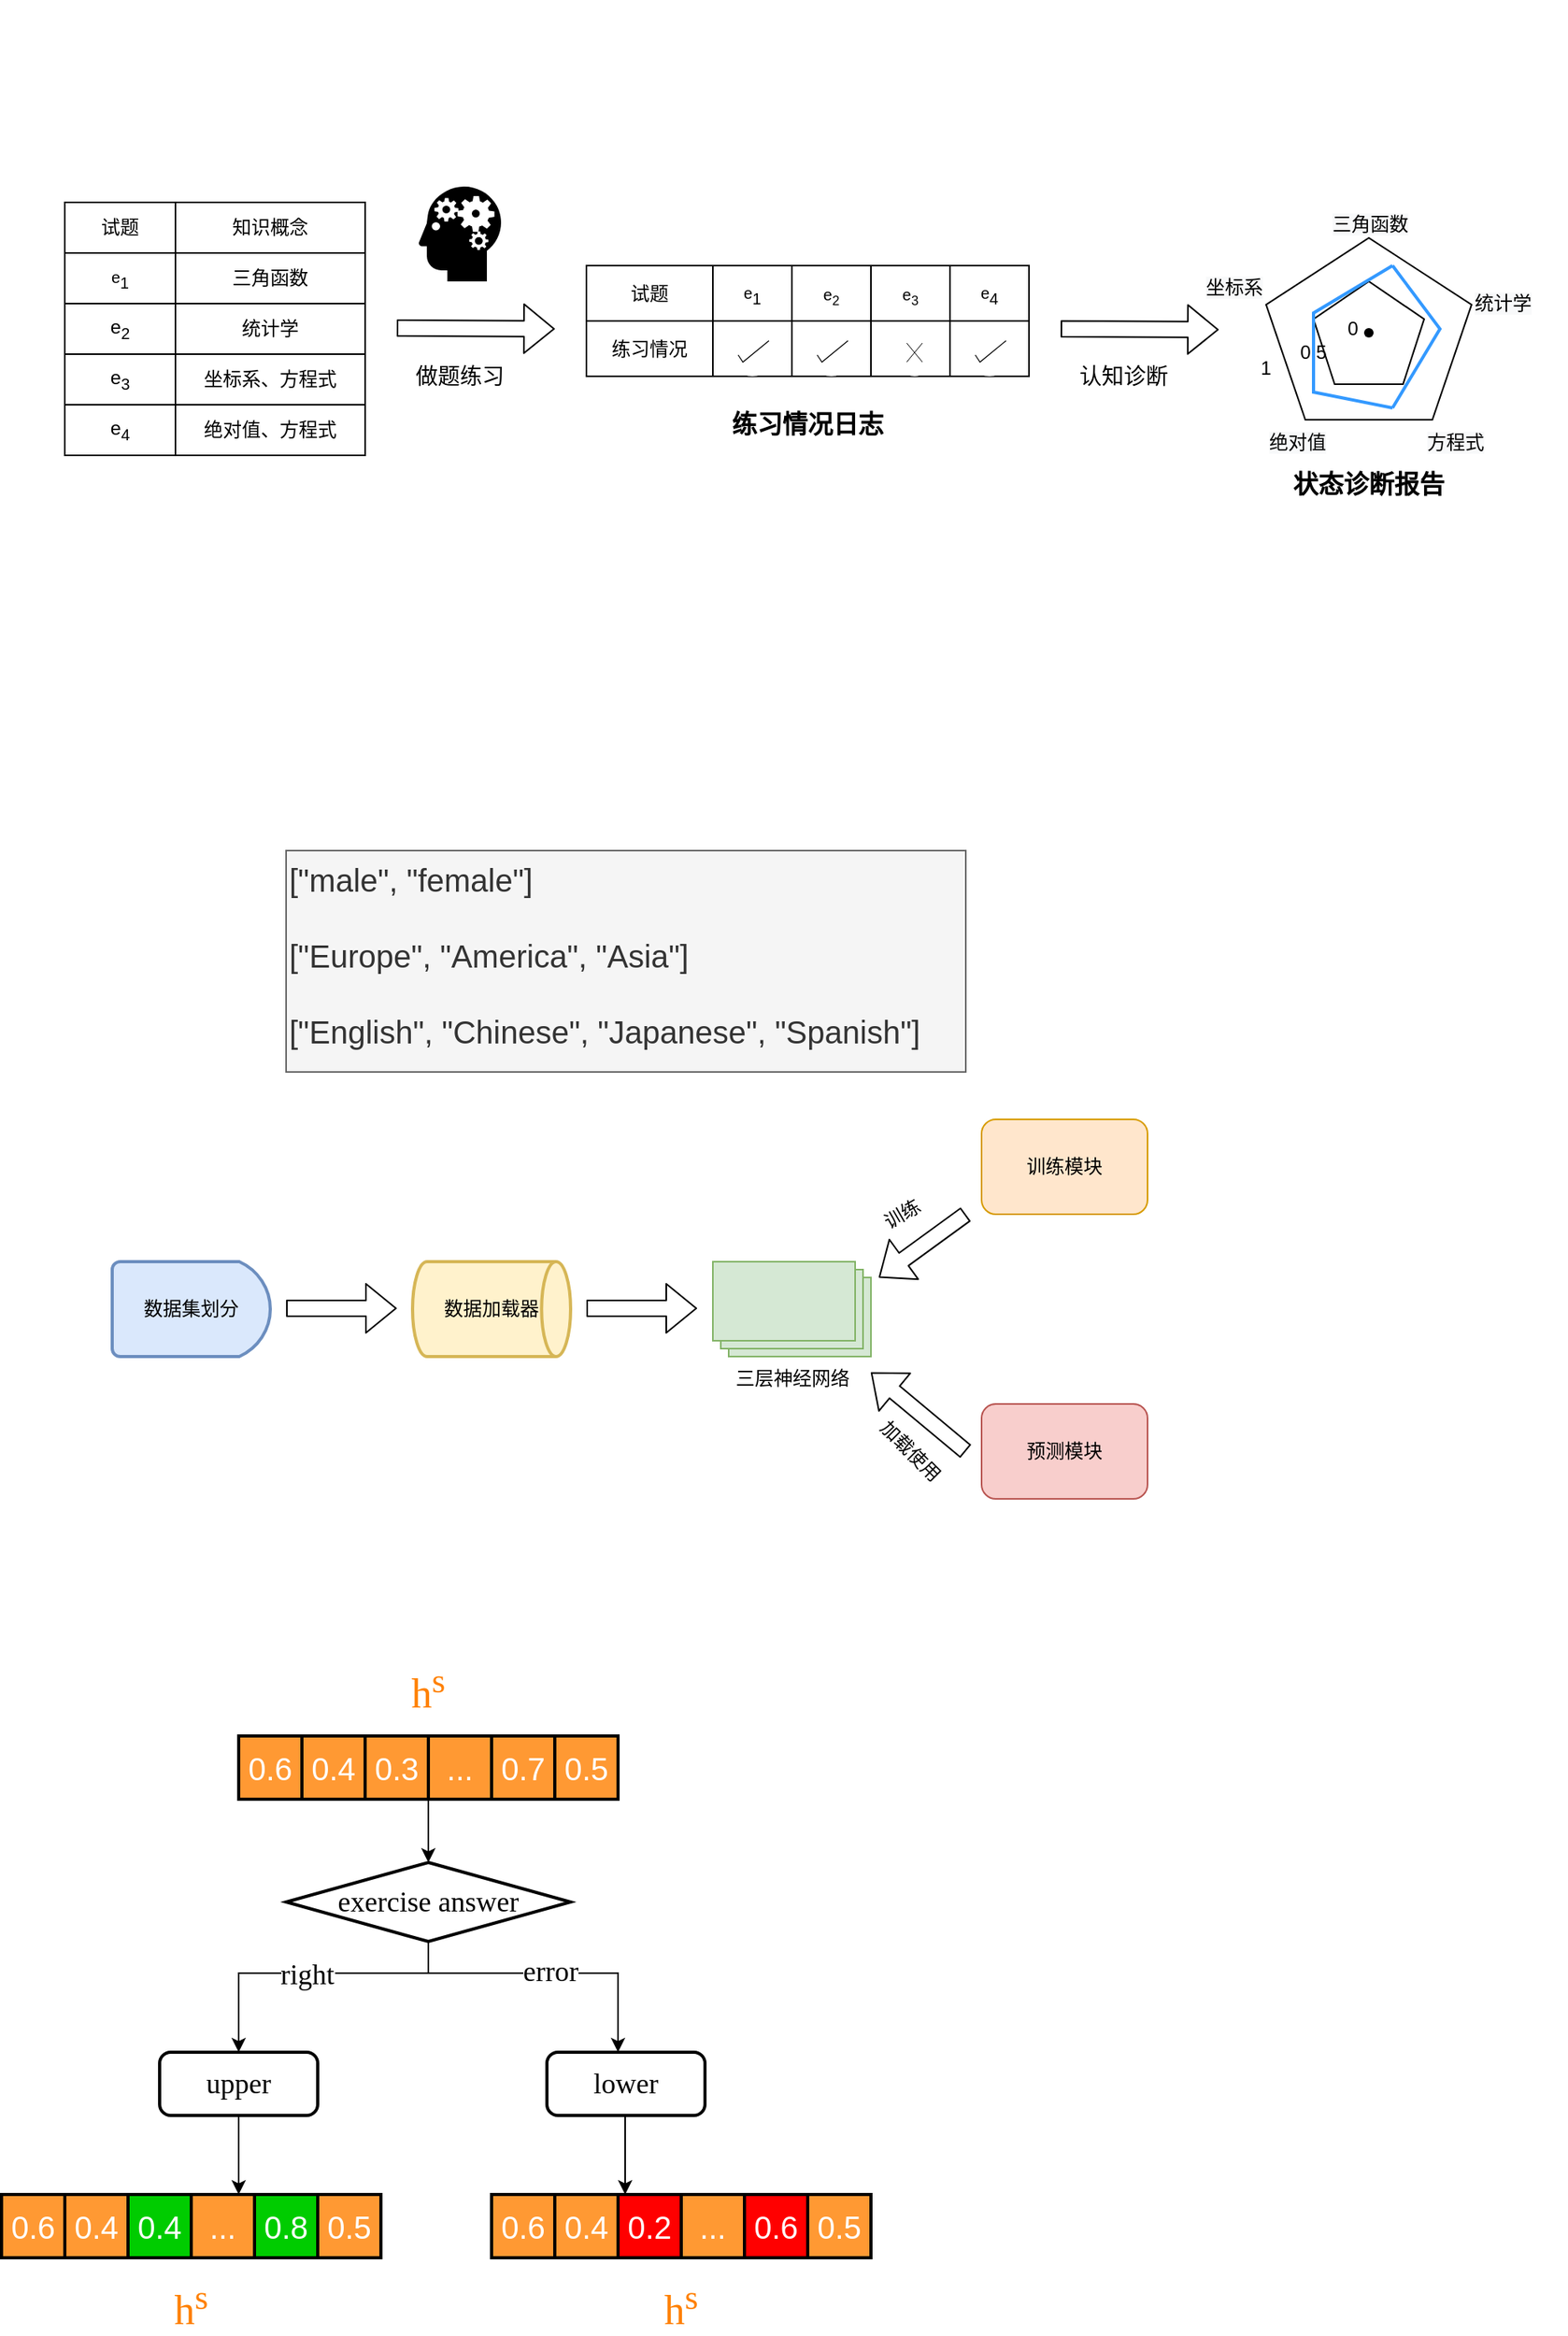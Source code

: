 <mxfile version="14.6.9" type="github">
  <diagram id="WIb8dC19WEZNupY6U4wO" name="Page-1">
    <mxGraphModel dx="1209" dy="749" grid="1" gridSize="10" guides="1" tooltips="1" connect="1" arrows="1" fold="1" page="1" pageScale="1" pageWidth="827" pageHeight="1169" math="0" shadow="0">
      <root>
        <mxCell id="0" />
        <mxCell id="1" parent="0" />
        <mxCell id="kRK_aA-54_VkBkXTAaHv-73" value="" style="whiteSpace=wrap;html=1;shape=mxgraph.basic.pentagon;strokeColor=#000000;fillColor=#FFFFFF;gradientColor=none;" parent="1" vertex="1">
          <mxGeometry x="850" y="412.5" width="130" height="115" as="geometry" />
        </mxCell>
        <mxCell id="kRK_aA-54_VkBkXTAaHv-6" value="" style="shape=table;html=1;whiteSpace=wrap;startSize=0;container=1;collapsible=0;childLayout=tableLayout;" parent="1" vertex="1">
          <mxGeometry x="90" y="390" width="190" height="160" as="geometry" />
        </mxCell>
        <mxCell id="kRK_aA-54_VkBkXTAaHv-7" value="" style="shape=partialRectangle;html=1;whiteSpace=wrap;collapsible=0;dropTarget=0;pointerEvents=0;fillColor=none;top=0;left=0;bottom=0;right=0;points=[[0,0.5],[1,0.5]];portConstraint=eastwest;" parent="kRK_aA-54_VkBkXTAaHv-6" vertex="1">
          <mxGeometry width="190" height="32" as="geometry" />
        </mxCell>
        <mxCell id="kRK_aA-54_VkBkXTAaHv-8" value="试题" style="shape=partialRectangle;html=1;whiteSpace=wrap;connectable=0;overflow=hidden;fillColor=none;top=0;left=0;bottom=0;right=0;" parent="kRK_aA-54_VkBkXTAaHv-7" vertex="1">
          <mxGeometry width="70" height="32" as="geometry" />
        </mxCell>
        <mxCell id="kRK_aA-54_VkBkXTAaHv-9" value="知识概念" style="shape=partialRectangle;html=1;whiteSpace=wrap;connectable=0;overflow=hidden;fillColor=none;top=0;left=0;bottom=0;right=0;" parent="kRK_aA-54_VkBkXTAaHv-7" vertex="1">
          <mxGeometry x="70" width="120" height="32" as="geometry" />
        </mxCell>
        <mxCell id="kRK_aA-54_VkBkXTAaHv-10" value="" style="shape=partialRectangle;html=1;whiteSpace=wrap;collapsible=0;dropTarget=0;pointerEvents=0;fillColor=none;top=0;left=0;bottom=0;right=0;points=[[0,0.5],[1,0.5]];portConstraint=eastwest;" parent="kRK_aA-54_VkBkXTAaHv-6" vertex="1">
          <mxGeometry y="32" width="190" height="32" as="geometry" />
        </mxCell>
        <mxCell id="kRK_aA-54_VkBkXTAaHv-11" value="&lt;span style=&quot;font-size: 10px&quot;&gt;e&lt;/span&gt;&lt;sub&gt;&lt;font style=&quot;font-size: 10px&quot;&gt;1&lt;/font&gt;&lt;/sub&gt;" style="shape=partialRectangle;html=1;whiteSpace=wrap;connectable=0;overflow=hidden;fillColor=none;top=0;left=0;bottom=0;right=0;" parent="kRK_aA-54_VkBkXTAaHv-10" vertex="1">
          <mxGeometry width="70" height="32" as="geometry" />
        </mxCell>
        <mxCell id="kRK_aA-54_VkBkXTAaHv-12" value="三角函数" style="shape=partialRectangle;html=1;whiteSpace=wrap;connectable=0;overflow=hidden;fillColor=none;top=0;left=0;bottom=0;right=0;" parent="kRK_aA-54_VkBkXTAaHv-10" vertex="1">
          <mxGeometry x="70" width="120" height="32" as="geometry" />
        </mxCell>
        <mxCell id="kRK_aA-54_VkBkXTAaHv-13" value="" style="shape=partialRectangle;html=1;whiteSpace=wrap;collapsible=0;dropTarget=0;pointerEvents=0;fillColor=none;top=0;left=0;bottom=0;right=0;points=[[0,0.5],[1,0.5]];portConstraint=eastwest;" parent="kRK_aA-54_VkBkXTAaHv-6" vertex="1">
          <mxGeometry y="64" width="190" height="32" as="geometry" />
        </mxCell>
        <mxCell id="kRK_aA-54_VkBkXTAaHv-14" value="e&lt;sub&gt;2&lt;/sub&gt;" style="shape=partialRectangle;html=1;whiteSpace=wrap;connectable=0;overflow=hidden;fillColor=none;top=0;left=0;bottom=0;right=0;" parent="kRK_aA-54_VkBkXTAaHv-13" vertex="1">
          <mxGeometry width="70" height="32" as="geometry" />
        </mxCell>
        <mxCell id="kRK_aA-54_VkBkXTAaHv-15" value="统计学" style="shape=partialRectangle;html=1;whiteSpace=wrap;connectable=0;overflow=hidden;fillColor=none;top=0;left=0;bottom=0;right=0;" parent="kRK_aA-54_VkBkXTAaHv-13" vertex="1">
          <mxGeometry x="70" width="120" height="32" as="geometry" />
        </mxCell>
        <mxCell id="kRK_aA-54_VkBkXTAaHv-16" value="" style="shape=partialRectangle;html=1;whiteSpace=wrap;collapsible=0;dropTarget=0;pointerEvents=0;fillColor=none;top=0;left=0;bottom=0;right=0;points=[[0,0.5],[1,0.5]];portConstraint=eastwest;" parent="kRK_aA-54_VkBkXTAaHv-6" vertex="1">
          <mxGeometry y="96" width="190" height="32" as="geometry" />
        </mxCell>
        <mxCell id="kRK_aA-54_VkBkXTAaHv-17" value="e&lt;sub&gt;3&lt;/sub&gt;" style="shape=partialRectangle;html=1;whiteSpace=wrap;connectable=0;overflow=hidden;fillColor=none;top=0;left=0;bottom=0;right=0;" parent="kRK_aA-54_VkBkXTAaHv-16" vertex="1">
          <mxGeometry width="70" height="32" as="geometry" />
        </mxCell>
        <mxCell id="kRK_aA-54_VkBkXTAaHv-18" value="坐标系、方程式" style="shape=partialRectangle;html=1;whiteSpace=wrap;connectable=0;overflow=hidden;fillColor=none;top=0;left=0;bottom=0;right=0;" parent="kRK_aA-54_VkBkXTAaHv-16" vertex="1">
          <mxGeometry x="70" width="120" height="32" as="geometry" />
        </mxCell>
        <mxCell id="kRK_aA-54_VkBkXTAaHv-19" value="" style="shape=partialRectangle;html=1;whiteSpace=wrap;collapsible=0;dropTarget=0;pointerEvents=0;fillColor=none;top=0;left=0;bottom=0;right=0;points=[[0,0.5],[1,0.5]];portConstraint=eastwest;" parent="kRK_aA-54_VkBkXTAaHv-6" vertex="1">
          <mxGeometry y="128" width="190" height="32" as="geometry" />
        </mxCell>
        <mxCell id="kRK_aA-54_VkBkXTAaHv-20" value="e&lt;sub&gt;4&lt;/sub&gt;" style="shape=partialRectangle;html=1;whiteSpace=wrap;connectable=0;overflow=hidden;fillColor=none;top=0;left=0;bottom=0;right=0;" parent="kRK_aA-54_VkBkXTAaHv-19" vertex="1">
          <mxGeometry width="70" height="32" as="geometry" />
        </mxCell>
        <mxCell id="kRK_aA-54_VkBkXTAaHv-21" value="绝对值、方程式" style="shape=partialRectangle;html=1;whiteSpace=wrap;connectable=0;overflow=hidden;fillColor=none;top=0;left=0;bottom=0;right=0;" parent="kRK_aA-54_VkBkXTAaHv-19" vertex="1">
          <mxGeometry x="70" width="120" height="32" as="geometry" />
        </mxCell>
        <mxCell id="kRK_aA-54_VkBkXTAaHv-45" value="" style="shape=flexArrow;endArrow=classic;html=1;" parent="1" edge="1">
          <mxGeometry width="50" height="50" relative="1" as="geometry">
            <mxPoint x="300" y="469.5" as="sourcePoint" />
            <mxPoint x="400" y="470" as="targetPoint" />
          </mxGeometry>
        </mxCell>
        <mxCell id="kRK_aA-54_VkBkXTAaHv-46" value="&lt;font style=&quot;font-size: 14px&quot;&gt;做题练习&lt;/font&gt;" style="text;html=1;strokeColor=none;fillColor=none;align=center;verticalAlign=middle;whiteSpace=wrap;rounded=0;" parent="1" vertex="1">
          <mxGeometry x="310" y="490" width="60" height="20" as="geometry" />
        </mxCell>
        <mxCell id="kRK_aA-54_VkBkXTAaHv-47" value="" style="shape=table;html=1;whiteSpace=wrap;startSize=0;container=1;collapsible=0;childLayout=tableLayout;" parent="1" vertex="1">
          <mxGeometry x="420" y="430" width="280" height="70" as="geometry" />
        </mxCell>
        <mxCell id="kRK_aA-54_VkBkXTAaHv-48" value="" style="shape=partialRectangle;html=1;whiteSpace=wrap;collapsible=0;dropTarget=0;pointerEvents=0;fillColor=none;top=0;left=0;bottom=0;right=0;points=[[0,0.5],[1,0.5]];portConstraint=eastwest;" parent="kRK_aA-54_VkBkXTAaHv-47" vertex="1">
          <mxGeometry width="280" height="35" as="geometry" />
        </mxCell>
        <mxCell id="kRK_aA-54_VkBkXTAaHv-49" value="试题" style="shape=partialRectangle;html=1;whiteSpace=wrap;connectable=0;overflow=hidden;fillColor=none;top=0;left=0;bottom=0;right=0;" parent="kRK_aA-54_VkBkXTAaHv-48" vertex="1">
          <mxGeometry width="80" height="35" as="geometry" />
        </mxCell>
        <mxCell id="kRK_aA-54_VkBkXTAaHv-50" value="&lt;span style=&quot;font-size: 10px&quot;&gt;e&lt;/span&gt;&lt;sub&gt;1&lt;/sub&gt;" style="shape=partialRectangle;html=1;whiteSpace=wrap;connectable=0;overflow=hidden;fillColor=none;top=0;left=0;bottom=0;right=0;" parent="kRK_aA-54_VkBkXTAaHv-48" vertex="1">
          <mxGeometry x="80" width="50" height="35" as="geometry" />
        </mxCell>
        <mxCell id="kRK_aA-54_VkBkXTAaHv-51" value="&lt;span style=&quot;font-size: 10px&quot;&gt;e&lt;sub&gt;2&lt;/sub&gt;&lt;/span&gt;" style="shape=partialRectangle;html=1;whiteSpace=wrap;connectable=0;overflow=hidden;fillColor=none;top=0;left=0;bottom=0;right=0;" parent="kRK_aA-54_VkBkXTAaHv-48" vertex="1">
          <mxGeometry x="130" width="50" height="35" as="geometry" />
        </mxCell>
        <mxCell id="kRK_aA-54_VkBkXTAaHv-52" value="&lt;span style=&quot;font-size: 10px&quot;&gt;e&lt;sub&gt;3&lt;/sub&gt;&lt;/span&gt;" style="shape=partialRectangle;html=1;whiteSpace=wrap;connectable=0;overflow=hidden;fillColor=none;top=0;left=0;bottom=0;right=0;" parent="kRK_aA-54_VkBkXTAaHv-48" vertex="1">
          <mxGeometry x="180" width="50" height="35" as="geometry" />
        </mxCell>
        <mxCell id="kRK_aA-54_VkBkXTAaHv-53" value="&lt;span style=&quot;font-size: 10px&quot;&gt;e&lt;/span&gt;&lt;sub&gt;4&lt;/sub&gt;" style="shape=partialRectangle;html=1;whiteSpace=wrap;connectable=0;overflow=hidden;fillColor=none;top=0;left=0;bottom=0;right=0;" parent="kRK_aA-54_VkBkXTAaHv-48" vertex="1">
          <mxGeometry x="230" width="50" height="35" as="geometry" />
        </mxCell>
        <mxCell id="kRK_aA-54_VkBkXTAaHv-54" value="" style="shape=partialRectangle;html=1;whiteSpace=wrap;collapsible=0;dropTarget=0;pointerEvents=0;fillColor=none;top=0;left=0;bottom=0;right=0;points=[[0,0.5],[1,0.5]];portConstraint=eastwest;" parent="kRK_aA-54_VkBkXTAaHv-47" vertex="1">
          <mxGeometry y="35" width="280" height="35" as="geometry" />
        </mxCell>
        <mxCell id="kRK_aA-54_VkBkXTAaHv-55" value="练习情况" style="shape=partialRectangle;html=1;whiteSpace=wrap;connectable=0;overflow=hidden;fillColor=none;top=0;left=0;bottom=0;right=0;" parent="kRK_aA-54_VkBkXTAaHv-54" vertex="1">
          <mxGeometry width="80" height="35" as="geometry" />
        </mxCell>
        <mxCell id="kRK_aA-54_VkBkXTAaHv-56" value="" style="shape=partialRectangle;html=1;whiteSpace=wrap;connectable=0;overflow=hidden;fillColor=none;top=0;left=0;bottom=0;right=0;" parent="kRK_aA-54_VkBkXTAaHv-54" vertex="1">
          <mxGeometry x="80" width="50" height="35" as="geometry" />
        </mxCell>
        <mxCell id="kRK_aA-54_VkBkXTAaHv-57" value="" style="shape=partialRectangle;html=1;whiteSpace=wrap;connectable=0;overflow=hidden;fillColor=none;top=0;left=0;bottom=0;right=0;" parent="kRK_aA-54_VkBkXTAaHv-54" vertex="1">
          <mxGeometry x="130" width="50" height="35" as="geometry" />
        </mxCell>
        <mxCell id="kRK_aA-54_VkBkXTAaHv-58" value="" style="shape=partialRectangle;html=1;whiteSpace=wrap;connectable=0;overflow=hidden;fillColor=none;top=0;left=0;bottom=0;right=0;" parent="kRK_aA-54_VkBkXTAaHv-54" vertex="1">
          <mxGeometry x="180" width="50" height="35" as="geometry" />
        </mxCell>
        <mxCell id="kRK_aA-54_VkBkXTAaHv-59" value="" style="shape=partialRectangle;html=1;whiteSpace=wrap;connectable=0;overflow=hidden;fillColor=none;top=0;left=0;bottom=0;right=0;" parent="kRK_aA-54_VkBkXTAaHv-54" vertex="1">
          <mxGeometry x="230" width="50" height="35" as="geometry" />
        </mxCell>
        <mxCell id="kRK_aA-54_VkBkXTAaHv-62" value="" style="shape=mxgraph.signs.healthcare.mental_health;html=1;pointerEvents=1;fillColor=#000000;strokeColor=none;verticalLabelPosition=bottom;verticalAlign=top;align=center;" parent="1" vertex="1">
          <mxGeometry x="314" y="380" width="52" height="60" as="geometry" />
        </mxCell>
        <mxCell id="kRK_aA-54_VkBkXTAaHv-65" value="" style="html=1;verticalLabelPosition=bottom;labelBackgroundColor=#ffffff;verticalAlign=top;shadow=0;dashed=0;strokeWidth=2;shape=mxgraph.ios7.misc.select;fillColor=#FFFFFF;" parent="1" vertex="1">
          <mxGeometry x="510" y="470" width="30" height="30" as="geometry" />
        </mxCell>
        <mxCell id="kRK_aA-54_VkBkXTAaHv-66" value="" style="html=1;verticalLabelPosition=bottom;labelBackgroundColor=#ffffff;verticalAlign=top;shadow=0;dashed=0;strokeWidth=2;shape=mxgraph.ios7.misc.remove;" parent="1" vertex="1">
          <mxGeometry x="610" y="470" width="30" height="30" as="geometry" />
        </mxCell>
        <mxCell id="kRK_aA-54_VkBkXTAaHv-67" value="" style="html=1;verticalLabelPosition=bottom;labelBackgroundColor=#ffffff;verticalAlign=top;shadow=0;dashed=0;strokeWidth=2;shape=mxgraph.ios7.misc.select;fillColor=#FFFFFF;" parent="1" vertex="1">
          <mxGeometry x="560" y="470" width="30" height="30" as="geometry" />
        </mxCell>
        <mxCell id="kRK_aA-54_VkBkXTAaHv-68" value="" style="html=1;verticalLabelPosition=bottom;labelBackgroundColor=#ffffff;verticalAlign=top;shadow=0;dashed=0;strokeWidth=2;shape=mxgraph.ios7.misc.select;fillColor=#FFFFFF;" parent="1" vertex="1">
          <mxGeometry x="660" y="470" width="30" height="30" as="geometry" />
        </mxCell>
        <mxCell id="kRK_aA-54_VkBkXTAaHv-69" value="&lt;font style=&quot;font-size: 16px&quot;&gt;&lt;b&gt;练习情况日志&lt;br&gt;&lt;/b&gt;&lt;/font&gt;" style="text;html=1;strokeColor=none;fillColor=none;align=center;verticalAlign=middle;whiteSpace=wrap;rounded=0;" parent="1" vertex="1">
          <mxGeometry x="510" y="520" width="100" height="20" as="geometry" />
        </mxCell>
        <mxCell id="kRK_aA-54_VkBkXTAaHv-70" value="" style="shape=flexArrow;endArrow=classic;html=1;" parent="1" edge="1">
          <mxGeometry width="50" height="50" relative="1" as="geometry">
            <mxPoint x="720" y="470" as="sourcePoint" />
            <mxPoint x="820" y="470.5" as="targetPoint" />
          </mxGeometry>
        </mxCell>
        <mxCell id="kRK_aA-54_VkBkXTAaHv-71" value="&lt;font style=&quot;font-size: 14px&quot;&gt;认知诊断&lt;/font&gt;" style="text;html=1;strokeColor=none;fillColor=none;align=center;verticalAlign=middle;whiteSpace=wrap;rounded=0;" parent="1" vertex="1">
          <mxGeometry x="730" y="490" width="60" height="20" as="geometry" />
        </mxCell>
        <mxCell id="kRK_aA-54_VkBkXTAaHv-74" value="&lt;span style=&quot;color: rgb(0, 0, 0); font-family: helvetica; font-size: 12px; font-style: normal; font-weight: 400; letter-spacing: normal; text-align: center; text-indent: 0px; text-transform: none; word-spacing: 0px; background-color: rgb(248, 249, 250); display: inline; float: none;&quot;&gt;三角函数&lt;/span&gt;" style="text;whiteSpace=wrap;html=1;" parent="1" vertex="1">
          <mxGeometry x="890" y="390" width="50" height="20" as="geometry" />
        </mxCell>
        <mxCell id="kRK_aA-54_VkBkXTAaHv-75" value="&lt;span style=&quot;color: rgb(0, 0, 0); font-family: helvetica; font-size: 12px; font-style: normal; font-weight: 400; letter-spacing: normal; text-align: center; text-indent: 0px; text-transform: none; word-spacing: 0px; background-color: rgb(248, 249, 250); display: inline; float: none;&quot;&gt;统计学&lt;/span&gt;" style="text;whiteSpace=wrap;html=1;" parent="1" vertex="1">
          <mxGeometry x="980" y="440" width="60" height="30" as="geometry" />
        </mxCell>
        <mxCell id="kRK_aA-54_VkBkXTAaHv-76" value="&lt;span style=&quot;color: rgb(0, 0, 0); font-family: helvetica; font-size: 12px; font-style: normal; font-weight: 400; letter-spacing: normal; text-align: center; text-indent: 0px; text-transform: none; word-spacing: 0px; background-color: rgb(248, 249, 250); display: inline; float: none;&quot;&gt;方程式&lt;/span&gt;" style="text;whiteSpace=wrap;html=1;" parent="1" vertex="1">
          <mxGeometry x="950" y="527.5" width="60" height="30" as="geometry" />
        </mxCell>
        <mxCell id="kRK_aA-54_VkBkXTAaHv-77" value="&lt;span style=&quot;color: rgb(0, 0, 0); font-family: helvetica; font-size: 12px; font-style: normal; font-weight: 400; letter-spacing: normal; text-align: center; text-indent: 0px; text-transform: none; word-spacing: 0px; background-color: rgb(248, 249, 250); display: inline; float: none;&quot;&gt;绝对值&lt;/span&gt;" style="text;whiteSpace=wrap;html=1;" parent="1" vertex="1">
          <mxGeometry x="850" y="527.5" width="60" height="30" as="geometry" />
        </mxCell>
        <mxCell id="kRK_aA-54_VkBkXTAaHv-78" value="&lt;span style=&quot;color: rgb(0, 0, 0); font-family: helvetica; font-size: 12px; font-style: normal; font-weight: 400; letter-spacing: normal; text-align: center; text-indent: 0px; text-transform: none; word-spacing: 0px; background-color: rgb(248, 249, 250); display: inline; float: none;&quot;&gt;坐标系&lt;/span&gt;" style="text;whiteSpace=wrap;html=1;" parent="1" vertex="1">
          <mxGeometry x="810" y="430" width="60" height="30" as="geometry" />
        </mxCell>
        <mxCell id="kRK_aA-54_VkBkXTAaHv-80" value="" style="whiteSpace=wrap;html=1;shape=mxgraph.basic.pentagon;strokeColor=#000000;fillColor=#FFFFFF;gradientColor=none;" parent="1" vertex="1">
          <mxGeometry x="880" y="440" width="70" height="65" as="geometry" />
        </mxCell>
        <mxCell id="kRK_aA-54_VkBkXTAaHv-81" value="0" style="text;html=1;strokeColor=none;fillColor=none;align=center;verticalAlign=middle;whiteSpace=wrap;rounded=0;" parent="1" vertex="1">
          <mxGeometry x="895" y="460" width="20" height="20" as="geometry" />
        </mxCell>
        <mxCell id="kRK_aA-54_VkBkXTAaHv-83" value="" style="shape=waypoint;sketch=0;size=6;pointerEvents=1;points=[];fillColor=none;resizable=0;rotatable=0;perimeter=centerPerimeter;snapToPoint=1;strokeColor=#000000;" parent="1" vertex="1">
          <mxGeometry x="895" y="452.5" width="40" height="40" as="geometry" />
        </mxCell>
        <mxCell id="kRK_aA-54_VkBkXTAaHv-84" value="0.5" style="text;html=1;strokeColor=none;fillColor=none;align=center;verticalAlign=middle;whiteSpace=wrap;rounded=0;" parent="1" vertex="1">
          <mxGeometry x="870" y="475" width="20" height="20" as="geometry" />
        </mxCell>
        <mxCell id="kRK_aA-54_VkBkXTAaHv-85" value="1" style="text;html=1;strokeColor=none;fillColor=none;align=center;verticalAlign=middle;whiteSpace=wrap;rounded=0;" parent="1" vertex="1">
          <mxGeometry x="840" y="485" width="20" height="20" as="geometry" />
        </mxCell>
        <mxCell id="kRK_aA-54_VkBkXTAaHv-92" style="rounded=0;orthogonalLoop=1;jettySize=auto;html=1;endArrow=none;endFill=0;strokeColor=#3399FF;strokeWidth=2;" parent="1" edge="1">
          <mxGeometry relative="1" as="geometry">
            <mxPoint x="930" y="430" as="targetPoint" />
            <mxPoint x="930" y="520" as="sourcePoint" />
            <Array as="points">
              <mxPoint x="960" y="470" />
            </Array>
          </mxGeometry>
        </mxCell>
        <mxCell id="kRK_aA-54_VkBkXTAaHv-90" style="edgeStyle=none;rounded=0;orthogonalLoop=1;jettySize=auto;html=1;exitX=1;exitY=1;exitDx=0;exitDy=0;" parent="1" edge="1">
          <mxGeometry relative="1" as="geometry">
            <mxPoint x="580" y="270" as="sourcePoint" />
            <mxPoint x="580" y="270" as="targetPoint" />
          </mxGeometry>
        </mxCell>
        <mxCell id="kRK_aA-54_VkBkXTAaHv-91" style="edgeStyle=none;rounded=0;orthogonalLoop=1;jettySize=auto;html=1;endArrow=none;endFill=0;strokeColor=#3399FF;strokeWidth=2;" parent="1" edge="1">
          <mxGeometry relative="1" as="geometry">
            <mxPoint x="930" y="520" as="sourcePoint" />
            <mxPoint x="930" y="430" as="targetPoint" />
            <Array as="points">
              <mxPoint x="880" y="510" />
              <mxPoint x="880" y="460" />
            </Array>
          </mxGeometry>
        </mxCell>
        <mxCell id="kRK_aA-54_VkBkXTAaHv-93" value="&lt;span style=&quot;font-size: 16px&quot;&gt;&lt;b&gt;状态诊断报告&lt;/b&gt;&lt;br&gt;&lt;/span&gt;" style="text;html=1;strokeColor=none;fillColor=none;align=center;verticalAlign=middle;whiteSpace=wrap;rounded=0;" parent="1" vertex="1">
          <mxGeometry x="865" y="557.5" width="100" height="20" as="geometry" />
        </mxCell>
        <mxCell id="kRK_aA-54_VkBkXTAaHv-94" value="&lt;font style=&quot;font-size: 20px&quot;&gt;[&quot;male&quot;, &quot;female&quot;]&lt;br&gt;&lt;br&gt;[&quot;Europe&quot;, &quot;America&quot;, &quot;Asia&quot;]&lt;br&gt;&lt;br&gt;[&quot;English&quot;, &quot;Chinese&quot;, &quot;Japanese&quot;, &quot;Spanish&quot;]&lt;/font&gt;" style="text;whiteSpace=wrap;html=1;fillColor=#f5f5f5;strokeColor=#666666;fontColor=#333333;" parent="1" vertex="1">
          <mxGeometry x="230" y="800" width="430" height="140" as="geometry" />
        </mxCell>
        <mxCell id="xwYrb8Y9w_a-tpGAEw4C-5" value="数据集划分" style="strokeWidth=2;html=1;shape=mxgraph.flowchart.delay;whiteSpace=wrap;fillColor=#dae8fc;strokeColor=#6c8ebf;" parent="1" vertex="1">
          <mxGeometry x="120" y="1060" width="100" height="60" as="geometry" />
        </mxCell>
        <mxCell id="xwYrb8Y9w_a-tpGAEw4C-6" value="数据加载器" style="strokeWidth=2;html=1;shape=mxgraph.flowchart.direct_data;whiteSpace=wrap;fillColor=#fff2cc;strokeColor=#d6b656;" parent="1" vertex="1">
          <mxGeometry x="310" y="1060" width="100" height="60" as="geometry" />
        </mxCell>
        <mxCell id="xwYrb8Y9w_a-tpGAEw4C-7" value="" style="shape=flexArrow;endArrow=classic;html=1;" parent="1" edge="1">
          <mxGeometry width="50" height="50" relative="1" as="geometry">
            <mxPoint x="230" y="1089.5" as="sourcePoint" />
            <mxPoint x="300" y="1089.5" as="targetPoint" />
          </mxGeometry>
        </mxCell>
        <mxCell id="xwYrb8Y9w_a-tpGAEw4C-8" value="三层神经网络" style="verticalLabelPosition=bottom;verticalAlign=top;html=1;shape=mxgraph.basic.layered_rect;dx=10;outlineConnect=0;fillColor=#d5e8d4;strokeColor=#82b366;" parent="1" vertex="1">
          <mxGeometry x="500" y="1060" width="100" height="60" as="geometry" />
        </mxCell>
        <mxCell id="xwYrb8Y9w_a-tpGAEw4C-9" value="训练模块" style="rounded=1;whiteSpace=wrap;html=1;fillColor=#ffe6cc;strokeColor=#d79b00;" parent="1" vertex="1">
          <mxGeometry x="670" y="970" width="105" height="60" as="geometry" />
        </mxCell>
        <mxCell id="xwYrb8Y9w_a-tpGAEw4C-10" value="预测模块" style="rounded=1;whiteSpace=wrap;html=1;fillColor=#f8cecc;strokeColor=#b85450;" parent="1" vertex="1">
          <mxGeometry x="670" y="1150" width="105" height="60" as="geometry" />
        </mxCell>
        <mxCell id="xwYrb8Y9w_a-tpGAEw4C-12" value="" style="shape=flexArrow;endArrow=classic;html=1;" parent="1" edge="1">
          <mxGeometry width="50" height="50" relative="1" as="geometry">
            <mxPoint x="420" y="1089.5" as="sourcePoint" />
            <mxPoint x="490" y="1089.5" as="targetPoint" />
          </mxGeometry>
        </mxCell>
        <mxCell id="xwYrb8Y9w_a-tpGAEw4C-15" value="" style="shape=flexArrow;endArrow=classic;html=1;" parent="1" edge="1">
          <mxGeometry width="50" height="50" relative="1" as="geometry">
            <mxPoint x="660" y="1030" as="sourcePoint" />
            <mxPoint x="605" y="1070" as="targetPoint" />
          </mxGeometry>
        </mxCell>
        <mxCell id="xwYrb8Y9w_a-tpGAEw4C-16" value="" style="shape=flexArrow;endArrow=classic;html=1;" parent="1" edge="1">
          <mxGeometry width="50" height="50" relative="1" as="geometry">
            <mxPoint x="660" y="1180" as="sourcePoint" />
            <mxPoint x="600" y="1130" as="targetPoint" />
          </mxGeometry>
        </mxCell>
        <mxCell id="xwYrb8Y9w_a-tpGAEw4C-17" value="训练" style="text;html=1;strokeColor=none;fillColor=none;align=center;verticalAlign=middle;whiteSpace=wrap;rounded=0;rotation=-30;" parent="1" vertex="1">
          <mxGeometry x="600" y="1020" width="40" height="20" as="geometry" />
        </mxCell>
        <mxCell id="xwYrb8Y9w_a-tpGAEw4C-18" value="加载使用" style="text;html=1;strokeColor=none;fillColor=none;align=center;verticalAlign=middle;whiteSpace=wrap;rounded=0;rotation=45;" parent="1" vertex="1">
          <mxGeometry x="600" y="1170" width="50" height="20" as="geometry" />
        </mxCell>
        <mxCell id="3f8aghjsoHUJEWLm3xO_-17" value="" style="shape=table;html=1;whiteSpace=wrap;startSize=0;container=1;collapsible=0;childLayout=tableLayout;fillColor=#FF9933;strokeWidth=2;" vertex="1" parent="1">
          <mxGeometry x="200" y="1360" width="40" height="40" as="geometry" />
        </mxCell>
        <mxCell id="3f8aghjsoHUJEWLm3xO_-18" value="" style="shape=partialRectangle;html=1;whiteSpace=wrap;collapsible=0;dropTarget=0;pointerEvents=0;fillColor=none;top=0;left=0;bottom=0;right=0;points=[[0,0.5],[1,0.5]];portConstraint=eastwest;" vertex="1" parent="3f8aghjsoHUJEWLm3xO_-17">
          <mxGeometry width="40" height="40" as="geometry" />
        </mxCell>
        <mxCell id="3f8aghjsoHUJEWLm3xO_-19" value="&lt;font style=&quot;font-size: 20px&quot; color=&quot;#ffffff&quot;&gt;0.6&lt;br&gt;&lt;/font&gt;" style="shape=partialRectangle;html=1;whiteSpace=wrap;connectable=0;overflow=hidden;fillColor=none;top=0;left=0;bottom=0;right=0;" vertex="1" parent="3f8aghjsoHUJEWLm3xO_-18">
          <mxGeometry width="40" height="40" as="geometry" />
        </mxCell>
        <mxCell id="3f8aghjsoHUJEWLm3xO_-23" value="&lt;font style=&quot;font-size: 26px&quot; color=&quot;#ff8000&quot; face=&quot;Times New Roman&quot;&gt;h&lt;sup&gt;s&lt;/sup&gt;&lt;/font&gt;" style="text;html=1;strokeColor=none;fillColor=none;align=center;verticalAlign=middle;whiteSpace=wrap;rounded=0;shadow=0;sketch=0;" vertex="1" parent="1">
          <mxGeometry x="300" y="1320" width="40" height="20" as="geometry" />
        </mxCell>
        <mxCell id="3f8aghjsoHUJEWLm3xO_-34" value="" style="shape=table;html=1;whiteSpace=wrap;startSize=0;container=1;collapsible=0;childLayout=tableLayout;fillColor=#FF9933;strokeWidth=2;" vertex="1" parent="1">
          <mxGeometry x="320" y="1360" width="40" height="40" as="geometry" />
        </mxCell>
        <mxCell id="3f8aghjsoHUJEWLm3xO_-35" value="" style="shape=partialRectangle;html=1;whiteSpace=wrap;collapsible=0;dropTarget=0;pointerEvents=0;fillColor=none;top=0;left=0;bottom=0;right=0;points=[[0,0.5],[1,0.5]];portConstraint=eastwest;" vertex="1" parent="3f8aghjsoHUJEWLm3xO_-34">
          <mxGeometry width="40" height="40" as="geometry" />
        </mxCell>
        <mxCell id="3f8aghjsoHUJEWLm3xO_-36" value="&lt;font style=&quot;font-size: 20px&quot; color=&quot;#ffffff&quot;&gt;...&lt;/font&gt;" style="shape=partialRectangle;html=1;whiteSpace=wrap;connectable=0;overflow=hidden;fillColor=none;top=0;left=0;bottom=0;right=0;" vertex="1" parent="3f8aghjsoHUJEWLm3xO_-35">
          <mxGeometry width="40" height="40" as="geometry" />
        </mxCell>
        <mxCell id="3f8aghjsoHUJEWLm3xO_-40" value="" style="shape=table;html=1;whiteSpace=wrap;startSize=0;container=1;collapsible=0;childLayout=tableLayout;fillColor=#FF9933;strokeWidth=2;" vertex="1" parent="1">
          <mxGeometry x="240" y="1360" width="40" height="40" as="geometry" />
        </mxCell>
        <mxCell id="3f8aghjsoHUJEWLm3xO_-41" value="" style="shape=partialRectangle;html=1;whiteSpace=wrap;collapsible=0;dropTarget=0;pointerEvents=0;fillColor=none;top=0;left=0;bottom=0;right=0;points=[[0,0.5],[1,0.5]];portConstraint=eastwest;" vertex="1" parent="3f8aghjsoHUJEWLm3xO_-40">
          <mxGeometry width="40" height="40" as="geometry" />
        </mxCell>
        <mxCell id="3f8aghjsoHUJEWLm3xO_-42" value="&lt;font style=&quot;font-size: 20px&quot; color=&quot;#ffffff&quot;&gt;0.4&lt;br&gt;&lt;/font&gt;" style="shape=partialRectangle;html=1;whiteSpace=wrap;connectable=0;overflow=hidden;fillColor=none;top=0;left=0;bottom=0;right=0;" vertex="1" parent="3f8aghjsoHUJEWLm3xO_-41">
          <mxGeometry width="40" height="40" as="geometry" />
        </mxCell>
        <mxCell id="3f8aghjsoHUJEWLm3xO_-43" value="" style="shape=table;html=1;whiteSpace=wrap;startSize=0;container=1;collapsible=0;childLayout=tableLayout;fillColor=#FF9933;strokeWidth=2;" vertex="1" parent="1">
          <mxGeometry x="280" y="1360" width="40" height="40" as="geometry" />
        </mxCell>
        <mxCell id="3f8aghjsoHUJEWLm3xO_-44" value="" style="shape=partialRectangle;html=1;whiteSpace=wrap;collapsible=0;dropTarget=0;pointerEvents=0;fillColor=none;top=0;left=0;bottom=0;right=0;points=[[0,0.5],[1,0.5]];portConstraint=eastwest;" vertex="1" parent="3f8aghjsoHUJEWLm3xO_-43">
          <mxGeometry width="40" height="40" as="geometry" />
        </mxCell>
        <mxCell id="3f8aghjsoHUJEWLm3xO_-45" value="&lt;font style=&quot;font-size: 20px&quot; color=&quot;#ffffff&quot;&gt;0.3&lt;br&gt;&lt;/font&gt;" style="shape=partialRectangle;html=1;whiteSpace=wrap;connectable=0;overflow=hidden;fillColor=none;top=0;left=0;bottom=0;right=0;" vertex="1" parent="3f8aghjsoHUJEWLm3xO_-44">
          <mxGeometry width="40" height="40" as="geometry" />
        </mxCell>
        <mxCell id="3f8aghjsoHUJEWLm3xO_-46" value="" style="shape=table;html=1;whiteSpace=wrap;startSize=0;container=1;collapsible=0;childLayout=tableLayout;fillColor=#FF9933;strokeWidth=2;" vertex="1" parent="1">
          <mxGeometry x="360" y="1360" width="40" height="40" as="geometry" />
        </mxCell>
        <mxCell id="3f8aghjsoHUJEWLm3xO_-47" value="" style="shape=partialRectangle;html=1;whiteSpace=wrap;collapsible=0;dropTarget=0;pointerEvents=0;fillColor=none;top=0;left=0;bottom=0;right=0;points=[[0,0.5],[1,0.5]];portConstraint=eastwest;" vertex="1" parent="3f8aghjsoHUJEWLm3xO_-46">
          <mxGeometry width="40" height="40" as="geometry" />
        </mxCell>
        <mxCell id="3f8aghjsoHUJEWLm3xO_-48" value="&lt;font style=&quot;font-size: 20px&quot; color=&quot;#ffffff&quot;&gt;0.7&lt;br&gt;&lt;/font&gt;" style="shape=partialRectangle;html=1;whiteSpace=wrap;connectable=0;overflow=hidden;fillColor=none;top=0;left=0;bottom=0;right=0;" vertex="1" parent="3f8aghjsoHUJEWLm3xO_-47">
          <mxGeometry width="40" height="40" as="geometry" />
        </mxCell>
        <mxCell id="3f8aghjsoHUJEWLm3xO_-49" value="" style="shape=table;html=1;whiteSpace=wrap;startSize=0;container=1;collapsible=0;childLayout=tableLayout;fillColor=#FF9933;strokeWidth=2;" vertex="1" parent="1">
          <mxGeometry x="400" y="1360" width="40" height="40" as="geometry" />
        </mxCell>
        <mxCell id="3f8aghjsoHUJEWLm3xO_-50" value="" style="shape=partialRectangle;html=1;whiteSpace=wrap;collapsible=0;dropTarget=0;pointerEvents=0;fillColor=none;top=0;left=0;bottom=0;right=0;points=[[0,0.5],[1,0.5]];portConstraint=eastwest;" vertex="1" parent="3f8aghjsoHUJEWLm3xO_-49">
          <mxGeometry width="40" height="40" as="geometry" />
        </mxCell>
        <mxCell id="3f8aghjsoHUJEWLm3xO_-51" value="&lt;font style=&quot;font-size: 20px&quot; color=&quot;#ffffff&quot;&gt;0.5&lt;br&gt;&lt;/font&gt;" style="shape=partialRectangle;html=1;whiteSpace=wrap;connectable=0;overflow=hidden;fillColor=none;top=0;left=0;bottom=0;right=0;" vertex="1" parent="3f8aghjsoHUJEWLm3xO_-50">
          <mxGeometry width="40" height="40" as="geometry" />
        </mxCell>
        <mxCell id="3f8aghjsoHUJEWLm3xO_-55" value="" style="edgeStyle=orthogonalEdgeStyle;rounded=0;orthogonalLoop=1;jettySize=auto;html=1;entryX=0.5;entryY=0;entryDx=0;entryDy=0;exitX=0.5;exitY=1;exitDx=0;exitDy=0;exitPerimeter=0;" edge="1" parent="1" source="3f8aghjsoHUJEWLm3xO_-52" target="3f8aghjsoHUJEWLm3xO_-56">
          <mxGeometry relative="1" as="geometry">
            <mxPoint x="530" y="1290" as="targetPoint" />
            <Array as="points">
              <mxPoint x="320" y="1510" />
              <mxPoint x="200" y="1510" />
            </Array>
          </mxGeometry>
        </mxCell>
        <mxCell id="3f8aghjsoHUJEWLm3xO_-57" value="&lt;font style=&quot;font-size: 18px&quot; face=&quot;Times New Roman&quot;&gt;right&lt;/font&gt;" style="edgeLabel;html=1;align=center;verticalAlign=middle;resizable=0;points=[];" vertex="1" connectable="0" parent="3f8aghjsoHUJEWLm3xO_-55">
          <mxGeometry x="0.022" y="1" relative="1" as="geometry">
            <mxPoint as="offset" />
          </mxGeometry>
        </mxCell>
        <mxCell id="3f8aghjsoHUJEWLm3xO_-52" value="&lt;font style=&quot;font-size: 18px&quot; face=&quot;Times New Roman&quot;&gt;exercise answer&lt;/font&gt;" style="strokeWidth=2;html=1;shape=mxgraph.flowchart.decision;whiteSpace=wrap;shadow=0;sketch=0;fillColor=#FFFFFF;gradientColor=none;" vertex="1" parent="1">
          <mxGeometry x="230" y="1440" width="180" height="50" as="geometry" />
        </mxCell>
        <mxCell id="3f8aghjsoHUJEWLm3xO_-56" value="&lt;font style=&quot;font-size: 18px&quot; face=&quot;Times New Roman&quot;&gt;upper&lt;/font&gt;" style="rounded=1;whiteSpace=wrap;html=1;absoluteArcSize=1;arcSize=14;strokeWidth=2;shadow=0;sketch=0;fillColor=#FFFFFF;gradientColor=none;" vertex="1" parent="1">
          <mxGeometry x="150" y="1560" width="100" height="40" as="geometry" />
        </mxCell>
        <mxCell id="3f8aghjsoHUJEWLm3xO_-58" value="" style="edgeStyle=orthogonalEdgeStyle;rounded=0;orthogonalLoop=1;jettySize=auto;html=1;entryX=0.5;entryY=0;entryDx=0;entryDy=0;exitX=0.5;exitY=1;exitDx=0;exitDy=0;exitPerimeter=0;entryPerimeter=0;" edge="1" parent="1" target="3f8aghjsoHUJEWLm3xO_-52">
          <mxGeometry relative="1" as="geometry">
            <mxPoint x="320" y="1400" as="sourcePoint" />
            <mxPoint x="200" y="1470" as="targetPoint" />
            <Array as="points">
              <mxPoint x="320" y="1430" />
              <mxPoint x="320" y="1430" />
            </Array>
          </mxGeometry>
        </mxCell>
        <mxCell id="3f8aghjsoHUJEWLm3xO_-60" value="&lt;font style=&quot;font-size: 18px&quot; face=&quot;Times New Roman&quot;&gt;lower&lt;/font&gt;" style="rounded=1;whiteSpace=wrap;html=1;absoluteArcSize=1;arcSize=14;strokeWidth=2;shadow=0;sketch=0;fillColor=#FFFFFF;gradientColor=none;" vertex="1" parent="1">
          <mxGeometry x="395" y="1560" width="100" height="40" as="geometry" />
        </mxCell>
        <mxCell id="3f8aghjsoHUJEWLm3xO_-61" value="" style="edgeStyle=orthogonalEdgeStyle;rounded=0;orthogonalLoop=1;jettySize=auto;html=1;exitX=0.5;exitY=1;exitDx=0;exitDy=0;exitPerimeter=0;" edge="1" parent="1" source="3f8aghjsoHUJEWLm3xO_-52">
          <mxGeometry relative="1" as="geometry">
            <mxPoint x="540" y="1490" as="sourcePoint" />
            <mxPoint x="440" y="1560" as="targetPoint" />
            <Array as="points">
              <mxPoint x="320" y="1510" />
              <mxPoint x="440" y="1510" />
              <mxPoint x="440" y="1560" />
            </Array>
          </mxGeometry>
        </mxCell>
        <mxCell id="3f8aghjsoHUJEWLm3xO_-62" value="&lt;font style=&quot;font-size: 18px&quot; face=&quot;Times New Roman&quot;&gt;error&lt;/font&gt;" style="edgeLabel;html=1;align=center;verticalAlign=middle;resizable=0;points=[];" vertex="1" connectable="0" parent="3f8aghjsoHUJEWLm3xO_-61">
          <mxGeometry x="0.022" y="1" relative="1" as="geometry">
            <mxPoint as="offset" />
          </mxGeometry>
        </mxCell>
        <mxCell id="3f8aghjsoHUJEWLm3xO_-63" value="" style="shape=table;html=1;whiteSpace=wrap;startSize=0;container=1;collapsible=0;childLayout=tableLayout;fillColor=#FF9933;strokeWidth=2;" vertex="1" parent="1">
          <mxGeometry x="50" y="1650" width="40" height="40" as="geometry" />
        </mxCell>
        <mxCell id="3f8aghjsoHUJEWLm3xO_-64" value="" style="shape=partialRectangle;html=1;whiteSpace=wrap;collapsible=0;dropTarget=0;pointerEvents=0;fillColor=none;top=0;left=0;bottom=0;right=0;points=[[0,0.5],[1,0.5]];portConstraint=eastwest;" vertex="1" parent="3f8aghjsoHUJEWLm3xO_-63">
          <mxGeometry width="40" height="40" as="geometry" />
        </mxCell>
        <mxCell id="3f8aghjsoHUJEWLm3xO_-65" value="&lt;font style=&quot;font-size: 20px&quot; color=&quot;#ffffff&quot;&gt;0.6&lt;br&gt;&lt;/font&gt;" style="shape=partialRectangle;html=1;whiteSpace=wrap;connectable=0;overflow=hidden;fillColor=none;top=0;left=0;bottom=0;right=0;" vertex="1" parent="3f8aghjsoHUJEWLm3xO_-64">
          <mxGeometry width="40" height="40" as="geometry" />
        </mxCell>
        <mxCell id="3f8aghjsoHUJEWLm3xO_-66" value="" style="shape=table;html=1;whiteSpace=wrap;startSize=0;container=1;collapsible=0;childLayout=tableLayout;fillColor=#FF9933;strokeWidth=2;" vertex="1" parent="1">
          <mxGeometry x="170" y="1650" width="40" height="40" as="geometry" />
        </mxCell>
        <mxCell id="3f8aghjsoHUJEWLm3xO_-67" value="" style="shape=partialRectangle;html=1;whiteSpace=wrap;collapsible=0;dropTarget=0;pointerEvents=0;fillColor=none;top=0;left=0;bottom=0;right=0;points=[[0,0.5],[1,0.5]];portConstraint=eastwest;" vertex="1" parent="3f8aghjsoHUJEWLm3xO_-66">
          <mxGeometry width="40" height="40" as="geometry" />
        </mxCell>
        <mxCell id="3f8aghjsoHUJEWLm3xO_-68" value="&lt;font style=&quot;font-size: 20px&quot; color=&quot;#ffffff&quot;&gt;...&lt;/font&gt;" style="shape=partialRectangle;html=1;whiteSpace=wrap;connectable=0;overflow=hidden;fillColor=none;top=0;left=0;bottom=0;right=0;" vertex="1" parent="3f8aghjsoHUJEWLm3xO_-67">
          <mxGeometry width="40" height="40" as="geometry" />
        </mxCell>
        <mxCell id="3f8aghjsoHUJEWLm3xO_-69" value="" style="shape=table;html=1;whiteSpace=wrap;startSize=0;container=1;collapsible=0;childLayout=tableLayout;fillColor=#FF9933;strokeWidth=2;" vertex="1" parent="1">
          <mxGeometry x="90" y="1650" width="40" height="40" as="geometry" />
        </mxCell>
        <mxCell id="3f8aghjsoHUJEWLm3xO_-70" value="" style="shape=partialRectangle;html=1;whiteSpace=wrap;collapsible=0;dropTarget=0;pointerEvents=0;fillColor=none;top=0;left=0;bottom=0;right=0;points=[[0,0.5],[1,0.5]];portConstraint=eastwest;" vertex="1" parent="3f8aghjsoHUJEWLm3xO_-69">
          <mxGeometry width="40" height="40" as="geometry" />
        </mxCell>
        <mxCell id="3f8aghjsoHUJEWLm3xO_-71" value="&lt;font style=&quot;font-size: 20px&quot; color=&quot;#ffffff&quot;&gt;0.4&lt;br&gt;&lt;/font&gt;" style="shape=partialRectangle;html=1;whiteSpace=wrap;connectable=0;overflow=hidden;fillColor=none;top=0;left=0;bottom=0;right=0;" vertex="1" parent="3f8aghjsoHUJEWLm3xO_-70">
          <mxGeometry width="40" height="40" as="geometry" />
        </mxCell>
        <mxCell id="3f8aghjsoHUJEWLm3xO_-72" value="" style="shape=table;html=1;whiteSpace=wrap;startSize=0;container=1;collapsible=0;childLayout=tableLayout;strokeWidth=2;fillColor=#00CC00;" vertex="1" parent="1">
          <mxGeometry x="130" y="1650" width="40" height="40" as="geometry" />
        </mxCell>
        <mxCell id="3f8aghjsoHUJEWLm3xO_-73" value="" style="shape=partialRectangle;html=1;whiteSpace=wrap;collapsible=0;dropTarget=0;pointerEvents=0;fillColor=none;top=0;left=0;bottom=0;right=0;points=[[0,0.5],[1,0.5]];portConstraint=eastwest;" vertex="1" parent="3f8aghjsoHUJEWLm3xO_-72">
          <mxGeometry width="40" height="40" as="geometry" />
        </mxCell>
        <mxCell id="3f8aghjsoHUJEWLm3xO_-74" value="&lt;font style=&quot;font-size: 20px&quot; color=&quot;#ffffff&quot;&gt;0.4&lt;br&gt;&lt;/font&gt;" style="shape=partialRectangle;html=1;whiteSpace=wrap;connectable=0;overflow=hidden;fillColor=none;top=0;left=0;bottom=0;right=0;" vertex="1" parent="3f8aghjsoHUJEWLm3xO_-73">
          <mxGeometry width="40" height="40" as="geometry" />
        </mxCell>
        <mxCell id="3f8aghjsoHUJEWLm3xO_-75" value="" style="shape=table;html=1;whiteSpace=wrap;startSize=0;container=1;collapsible=0;childLayout=tableLayout;strokeWidth=2;fillColor=#00CC00;" vertex="1" parent="1">
          <mxGeometry x="210" y="1650" width="40" height="40" as="geometry" />
        </mxCell>
        <mxCell id="3f8aghjsoHUJEWLm3xO_-76" value="" style="shape=partialRectangle;html=1;whiteSpace=wrap;collapsible=0;dropTarget=0;pointerEvents=0;fillColor=none;top=0;left=0;bottom=0;right=0;points=[[0,0.5],[1,0.5]];portConstraint=eastwest;" vertex="1" parent="3f8aghjsoHUJEWLm3xO_-75">
          <mxGeometry width="40" height="40" as="geometry" />
        </mxCell>
        <mxCell id="3f8aghjsoHUJEWLm3xO_-77" value="&lt;font style=&quot;font-size: 20px&quot; color=&quot;#ffffff&quot;&gt;0.8&lt;br&gt;&lt;/font&gt;" style="shape=partialRectangle;html=1;whiteSpace=wrap;connectable=0;overflow=hidden;fillColor=none;top=0;left=0;bottom=0;right=0;" vertex="1" parent="3f8aghjsoHUJEWLm3xO_-76">
          <mxGeometry width="40" height="40" as="geometry" />
        </mxCell>
        <mxCell id="3f8aghjsoHUJEWLm3xO_-78" value="" style="shape=table;html=1;whiteSpace=wrap;startSize=0;container=1;collapsible=0;childLayout=tableLayout;fillColor=#FF9933;strokeWidth=2;" vertex="1" parent="1">
          <mxGeometry x="250" y="1650" width="40" height="40" as="geometry" />
        </mxCell>
        <mxCell id="3f8aghjsoHUJEWLm3xO_-79" value="" style="shape=partialRectangle;html=1;whiteSpace=wrap;collapsible=0;dropTarget=0;pointerEvents=0;fillColor=none;top=0;left=0;bottom=0;right=0;points=[[0,0.5],[1,0.5]];portConstraint=eastwest;" vertex="1" parent="3f8aghjsoHUJEWLm3xO_-78">
          <mxGeometry width="40" height="40" as="geometry" />
        </mxCell>
        <mxCell id="3f8aghjsoHUJEWLm3xO_-80" value="&lt;font style=&quot;font-size: 20px&quot; color=&quot;#ffffff&quot;&gt;0.5&lt;br&gt;&lt;/font&gt;" style="shape=partialRectangle;html=1;whiteSpace=wrap;connectable=0;overflow=hidden;fillColor=none;top=0;left=0;bottom=0;right=0;" vertex="1" parent="3f8aghjsoHUJEWLm3xO_-79">
          <mxGeometry width="40" height="40" as="geometry" />
        </mxCell>
        <mxCell id="3f8aghjsoHUJEWLm3xO_-81" value="" style="shape=table;html=1;whiteSpace=wrap;startSize=0;container=1;collapsible=0;childLayout=tableLayout;fillColor=#FF9933;strokeWidth=2;" vertex="1" parent="1">
          <mxGeometry x="360" y="1650" width="40" height="40" as="geometry" />
        </mxCell>
        <mxCell id="3f8aghjsoHUJEWLm3xO_-82" value="" style="shape=partialRectangle;html=1;whiteSpace=wrap;collapsible=0;dropTarget=0;pointerEvents=0;fillColor=none;top=0;left=0;bottom=0;right=0;points=[[0,0.5],[1,0.5]];portConstraint=eastwest;" vertex="1" parent="3f8aghjsoHUJEWLm3xO_-81">
          <mxGeometry width="40" height="40" as="geometry" />
        </mxCell>
        <mxCell id="3f8aghjsoHUJEWLm3xO_-83" value="&lt;font style=&quot;font-size: 20px&quot; color=&quot;#ffffff&quot;&gt;0.6&lt;br&gt;&lt;/font&gt;" style="shape=partialRectangle;html=1;whiteSpace=wrap;connectable=0;overflow=hidden;fillColor=none;top=0;left=0;bottom=0;right=0;" vertex="1" parent="3f8aghjsoHUJEWLm3xO_-82">
          <mxGeometry width="40" height="40" as="geometry" />
        </mxCell>
        <mxCell id="3f8aghjsoHUJEWLm3xO_-84" value="" style="shape=table;html=1;whiteSpace=wrap;startSize=0;container=1;collapsible=0;childLayout=tableLayout;fillColor=#FF9933;strokeWidth=2;" vertex="1" parent="1">
          <mxGeometry x="480" y="1650" width="40" height="40" as="geometry" />
        </mxCell>
        <mxCell id="3f8aghjsoHUJEWLm3xO_-85" value="" style="shape=partialRectangle;html=1;whiteSpace=wrap;collapsible=0;dropTarget=0;pointerEvents=0;fillColor=none;top=0;left=0;bottom=0;right=0;points=[[0,0.5],[1,0.5]];portConstraint=eastwest;" vertex="1" parent="3f8aghjsoHUJEWLm3xO_-84">
          <mxGeometry width="40" height="40" as="geometry" />
        </mxCell>
        <mxCell id="3f8aghjsoHUJEWLm3xO_-86" value="&lt;font style=&quot;font-size: 20px&quot; color=&quot;#ffffff&quot;&gt;...&lt;/font&gt;" style="shape=partialRectangle;html=1;whiteSpace=wrap;connectable=0;overflow=hidden;fillColor=none;top=0;left=0;bottom=0;right=0;" vertex="1" parent="3f8aghjsoHUJEWLm3xO_-85">
          <mxGeometry width="40" height="40" as="geometry" />
        </mxCell>
        <mxCell id="3f8aghjsoHUJEWLm3xO_-87" value="" style="shape=table;html=1;whiteSpace=wrap;startSize=0;container=1;collapsible=0;childLayout=tableLayout;fillColor=#FF9933;strokeWidth=2;" vertex="1" parent="1">
          <mxGeometry x="400" y="1650" width="40" height="40" as="geometry" />
        </mxCell>
        <mxCell id="3f8aghjsoHUJEWLm3xO_-88" value="" style="shape=partialRectangle;html=1;whiteSpace=wrap;collapsible=0;dropTarget=0;pointerEvents=0;fillColor=none;top=0;left=0;bottom=0;right=0;points=[[0,0.5],[1,0.5]];portConstraint=eastwest;" vertex="1" parent="3f8aghjsoHUJEWLm3xO_-87">
          <mxGeometry width="40" height="40" as="geometry" />
        </mxCell>
        <mxCell id="3f8aghjsoHUJEWLm3xO_-89" value="&lt;font style=&quot;font-size: 20px&quot; color=&quot;#ffffff&quot;&gt;0.4&lt;br&gt;&lt;/font&gt;" style="shape=partialRectangle;html=1;whiteSpace=wrap;connectable=0;overflow=hidden;fillColor=none;top=0;left=0;bottom=0;right=0;" vertex="1" parent="3f8aghjsoHUJEWLm3xO_-88">
          <mxGeometry width="40" height="40" as="geometry" />
        </mxCell>
        <mxCell id="3f8aghjsoHUJEWLm3xO_-90" value="" style="shape=table;html=1;whiteSpace=wrap;startSize=0;container=1;collapsible=0;childLayout=tableLayout;strokeWidth=2;fillColor=#FF0000;" vertex="1" parent="1">
          <mxGeometry x="440" y="1650" width="40" height="40" as="geometry" />
        </mxCell>
        <mxCell id="3f8aghjsoHUJEWLm3xO_-91" value="" style="shape=partialRectangle;html=1;whiteSpace=wrap;collapsible=0;dropTarget=0;pointerEvents=0;fillColor=none;top=0;left=0;bottom=0;right=0;points=[[0,0.5],[1,0.5]];portConstraint=eastwest;" vertex="1" parent="3f8aghjsoHUJEWLm3xO_-90">
          <mxGeometry width="40" height="40" as="geometry" />
        </mxCell>
        <mxCell id="3f8aghjsoHUJEWLm3xO_-92" value="&lt;font style=&quot;font-size: 20px&quot; color=&quot;#ffffff&quot;&gt;0.2&lt;br&gt;&lt;/font&gt;" style="shape=partialRectangle;html=1;whiteSpace=wrap;connectable=0;overflow=hidden;fillColor=none;top=0;left=0;bottom=0;right=0;" vertex="1" parent="3f8aghjsoHUJEWLm3xO_-91">
          <mxGeometry width="40" height="40" as="geometry" />
        </mxCell>
        <mxCell id="3f8aghjsoHUJEWLm3xO_-93" value="" style="shape=table;html=1;whiteSpace=wrap;startSize=0;container=1;collapsible=0;childLayout=tableLayout;strokeWidth=2;fillColor=#FF0000;" vertex="1" parent="1">
          <mxGeometry x="520" y="1650" width="40" height="40" as="geometry" />
        </mxCell>
        <mxCell id="3f8aghjsoHUJEWLm3xO_-94" value="" style="shape=partialRectangle;html=1;whiteSpace=wrap;collapsible=0;dropTarget=0;pointerEvents=0;fillColor=none;top=0;left=0;bottom=0;right=0;points=[[0,0.5],[1,0.5]];portConstraint=eastwest;" vertex="1" parent="3f8aghjsoHUJEWLm3xO_-93">
          <mxGeometry width="40" height="40" as="geometry" />
        </mxCell>
        <mxCell id="3f8aghjsoHUJEWLm3xO_-95" value="&lt;font style=&quot;font-size: 20px&quot; color=&quot;#ffffff&quot;&gt;0.6&lt;br&gt;&lt;/font&gt;" style="shape=partialRectangle;html=1;whiteSpace=wrap;connectable=0;overflow=hidden;fillColor=none;top=0;left=0;bottom=0;right=0;" vertex="1" parent="3f8aghjsoHUJEWLm3xO_-94">
          <mxGeometry width="40" height="40" as="geometry" />
        </mxCell>
        <mxCell id="3f8aghjsoHUJEWLm3xO_-96" value="" style="shape=table;html=1;whiteSpace=wrap;startSize=0;container=1;collapsible=0;childLayout=tableLayout;fillColor=#FF9933;strokeWidth=2;" vertex="1" parent="1">
          <mxGeometry x="560" y="1650" width="40" height="40" as="geometry" />
        </mxCell>
        <mxCell id="3f8aghjsoHUJEWLm3xO_-97" value="" style="shape=partialRectangle;html=1;whiteSpace=wrap;collapsible=0;dropTarget=0;pointerEvents=0;fillColor=none;top=0;left=0;bottom=0;right=0;points=[[0,0.5],[1,0.5]];portConstraint=eastwest;" vertex="1" parent="3f8aghjsoHUJEWLm3xO_-96">
          <mxGeometry width="40" height="40" as="geometry" />
        </mxCell>
        <mxCell id="3f8aghjsoHUJEWLm3xO_-98" value="&lt;font style=&quot;font-size: 20px&quot; color=&quot;#ffffff&quot;&gt;0.5&lt;br&gt;&lt;/font&gt;" style="shape=partialRectangle;html=1;whiteSpace=wrap;connectable=0;overflow=hidden;fillColor=none;top=0;left=0;bottom=0;right=0;" vertex="1" parent="3f8aghjsoHUJEWLm3xO_-97">
          <mxGeometry width="40" height="40" as="geometry" />
        </mxCell>
        <mxCell id="3f8aghjsoHUJEWLm3xO_-99" value="" style="edgeStyle=orthogonalEdgeStyle;rounded=0;orthogonalLoop=1;jettySize=auto;html=1;exitX=0.5;exitY=1;exitDx=0;exitDy=0;exitPerimeter=0;" edge="1" parent="1">
          <mxGeometry relative="1" as="geometry">
            <mxPoint x="200" y="1600" as="sourcePoint" />
            <mxPoint x="200" y="1650" as="targetPoint" />
            <Array as="points">
              <mxPoint x="200" y="1630" />
              <mxPoint x="200" y="1630" />
            </Array>
          </mxGeometry>
        </mxCell>
        <mxCell id="3f8aghjsoHUJEWLm3xO_-100" value="" style="edgeStyle=orthogonalEdgeStyle;rounded=0;orthogonalLoop=1;jettySize=auto;html=1;exitX=0.5;exitY=1;exitDx=0;exitDy=0;exitPerimeter=0;" edge="1" parent="1">
          <mxGeometry relative="1" as="geometry">
            <mxPoint x="444.5" y="1600" as="sourcePoint" />
            <mxPoint x="444.5" y="1650" as="targetPoint" />
            <Array as="points">
              <mxPoint x="444.5" y="1630" />
              <mxPoint x="444.5" y="1630" />
            </Array>
          </mxGeometry>
        </mxCell>
        <mxCell id="3f8aghjsoHUJEWLm3xO_-101" value="&lt;font style=&quot;font-size: 26px&quot; color=&quot;#ff8000&quot; face=&quot;Times New Roman&quot;&gt;h&lt;sup&gt;s&lt;/sup&gt;&lt;/font&gt;" style="text;html=1;strokeColor=none;fillColor=none;align=center;verticalAlign=middle;whiteSpace=wrap;rounded=0;shadow=0;sketch=0;" vertex="1" parent="1">
          <mxGeometry x="150" y="1710" width="40" height="20" as="geometry" />
        </mxCell>
        <mxCell id="3f8aghjsoHUJEWLm3xO_-102" value="&lt;font style=&quot;font-size: 26px&quot; color=&quot;#ff8000&quot; face=&quot;Times New Roman&quot;&gt;h&lt;sup&gt;s&lt;/sup&gt;&lt;/font&gt;" style="text;html=1;strokeColor=none;fillColor=none;align=center;verticalAlign=middle;whiteSpace=wrap;rounded=0;shadow=0;sketch=0;" vertex="1" parent="1">
          <mxGeometry x="460" y="1710" width="40" height="20" as="geometry" />
        </mxCell>
      </root>
    </mxGraphModel>
  </diagram>
</mxfile>
